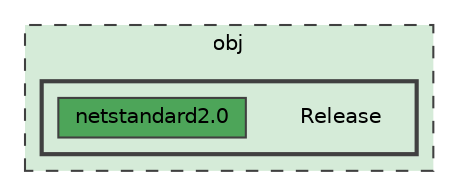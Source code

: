 digraph "C:/Users/tkefauver/Source/Repos/MonkeyPaste/Common/MonkeyPaste.Common.Plugin/obj/Release"
{
 // LATEX_PDF_SIZE
  bgcolor="transparent";
  edge [fontname=Helvetica,fontsize=10,labelfontname=Helvetica,labelfontsize=10];
  node [fontname=Helvetica,fontsize=10,shape=box,height=0.2,width=0.4];
  compound=true
  subgraph clusterdir_43724e81dd40e09f32417973865cdd64 {
    graph [ bgcolor="#d5ebd8", pencolor="grey25", label="obj", fontname=Helvetica,fontsize=10 style="filled,dashed", URL="dir_43724e81dd40e09f32417973865cdd64.html",tooltip=""]
  subgraph clusterdir_9fe5cc214b8578ee5b8e153089aca810 {
    graph [ bgcolor="#d5ebd8", pencolor="grey25", label="", fontname=Helvetica,fontsize=10 style="filled,bold", URL="dir_9fe5cc214b8578ee5b8e153089aca810.html",tooltip=""]
    dir_9fe5cc214b8578ee5b8e153089aca810 [shape=plaintext, label="Release"];
  dir_ad2108f0fb269d14ff781af4e012fbe2 [label="netstandard2.0", fillcolor="#4da559", color="grey25", style="filled", URL="dir_ad2108f0fb269d14ff781af4e012fbe2.html",tooltip=""];
  }
  }
}
